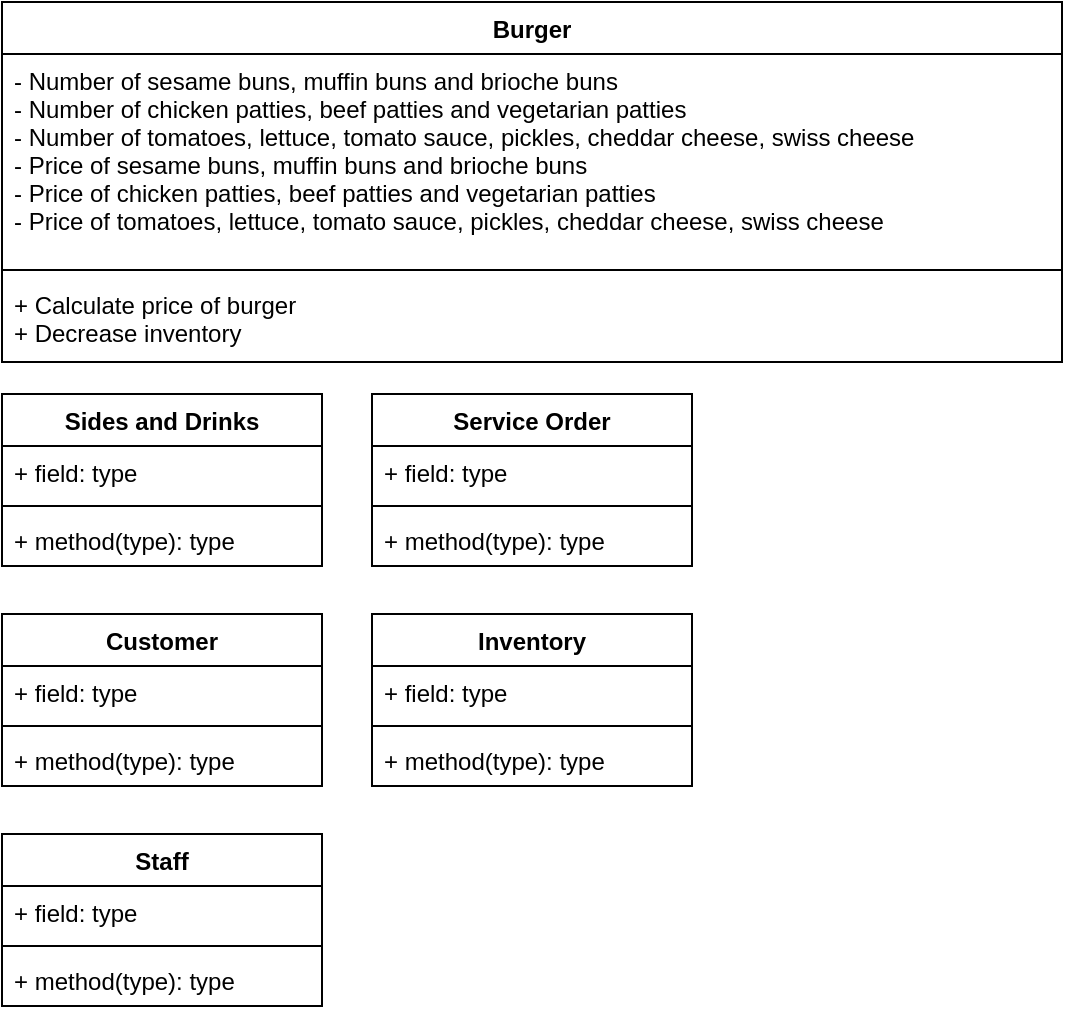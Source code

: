 <mxfile version="10.5.8" type="github"><diagram id="hB1E0TzIjqnDVcFWNVEk" name="Page-1"><mxGraphModel dx="1394" dy="739" grid="1" gridSize="10" guides="1" tooltips="1" connect="1" arrows="1" fold="1" page="1" pageScale="1" pageWidth="850" pageHeight="1100" math="0" shadow="0"><root><mxCell id="0"/><mxCell id="1" parent="0"/><mxCell id="kKkiIKWJgUM-u63rlvh--1" value="Burger" style="swimlane;fontStyle=1;align=center;verticalAlign=top;childLayout=stackLayout;horizontal=1;startSize=26;horizontalStack=0;resizeParent=1;resizeParentMax=0;resizeLast=0;collapsible=1;marginBottom=0;" parent="1" vertex="1"><mxGeometry x="30" y="24" width="530" height="180" as="geometry"/></mxCell><mxCell id="kKkiIKWJgUM-u63rlvh--2" value="- Number of sesame buns, muffin buns and brioche buns&#xA;- Number of chicken patties, beef patties and vegetarian patties&#xA;- Number of tomatoes, lettuce, tomato sauce, pickles, cheddar cheese, swiss cheese&#xA;- Price of sesame buns, muffin buns and brioche buns&#xA;- Price of chicken patties, beef patties and vegetarian patties&#xA;- Price of tomatoes, lettuce, tomato sauce, pickles, cheddar cheese, swiss cheese" style="text;strokeColor=none;fillColor=none;align=left;verticalAlign=top;spacingLeft=4;spacingRight=4;overflow=hidden;rotatable=0;points=[[0,0.5],[1,0.5]];portConstraint=eastwest;" parent="kKkiIKWJgUM-u63rlvh--1" vertex="1"><mxGeometry y="26" width="530" height="104" as="geometry"/></mxCell><mxCell id="kKkiIKWJgUM-u63rlvh--3" value="" style="line;strokeWidth=1;fillColor=none;align=left;verticalAlign=middle;spacingTop=-1;spacingLeft=3;spacingRight=3;rotatable=0;labelPosition=right;points=[];portConstraint=eastwest;" parent="kKkiIKWJgUM-u63rlvh--1" vertex="1"><mxGeometry y="130" width="530" height="8" as="geometry"/></mxCell><mxCell id="kKkiIKWJgUM-u63rlvh--4" value="+ Calculate price of burger&#xA;+ Decrease inventory&#xA; " style="text;strokeColor=none;fillColor=none;align=left;verticalAlign=top;spacingLeft=4;spacingRight=4;overflow=hidden;rotatable=0;points=[[0,0.5],[1,0.5]];portConstraint=eastwest;" parent="kKkiIKWJgUM-u63rlvh--1" vertex="1"><mxGeometry y="138" width="530" height="42" as="geometry"/></mxCell><mxCell id="l01WPTEDceX4tPIUeHJr-1" value="Sides and Drinks" style="swimlane;fontStyle=1;align=center;verticalAlign=top;childLayout=stackLayout;horizontal=1;startSize=26;horizontalStack=0;resizeParent=1;resizeParentMax=0;resizeLast=0;collapsible=1;marginBottom=0;" vertex="1" parent="1"><mxGeometry x="30" y="220" width="160" height="86" as="geometry"/></mxCell><mxCell id="l01WPTEDceX4tPIUeHJr-2" value="+ field: type" style="text;strokeColor=none;fillColor=none;align=left;verticalAlign=top;spacingLeft=4;spacingRight=4;overflow=hidden;rotatable=0;points=[[0,0.5],[1,0.5]];portConstraint=eastwest;" vertex="1" parent="l01WPTEDceX4tPIUeHJr-1"><mxGeometry y="26" width="160" height="26" as="geometry"/></mxCell><mxCell id="l01WPTEDceX4tPIUeHJr-3" value="" style="line;strokeWidth=1;fillColor=none;align=left;verticalAlign=middle;spacingTop=-1;spacingLeft=3;spacingRight=3;rotatable=0;labelPosition=right;points=[];portConstraint=eastwest;" vertex="1" parent="l01WPTEDceX4tPIUeHJr-1"><mxGeometry y="52" width="160" height="8" as="geometry"/></mxCell><mxCell id="l01WPTEDceX4tPIUeHJr-4" value="+ method(type): type" style="text;strokeColor=none;fillColor=none;align=left;verticalAlign=top;spacingLeft=4;spacingRight=4;overflow=hidden;rotatable=0;points=[[0,0.5],[1,0.5]];portConstraint=eastwest;" vertex="1" parent="l01WPTEDceX4tPIUeHJr-1"><mxGeometry y="60" width="160" height="26" as="geometry"/></mxCell><mxCell id="l01WPTEDceX4tPIUeHJr-5" value="Customer" style="swimlane;fontStyle=1;align=center;verticalAlign=top;childLayout=stackLayout;horizontal=1;startSize=26;horizontalStack=0;resizeParent=1;resizeParentMax=0;resizeLast=0;collapsible=1;marginBottom=0;" vertex="1" parent="1"><mxGeometry x="30" y="330" width="160" height="86" as="geometry"/></mxCell><mxCell id="l01WPTEDceX4tPIUeHJr-6" value="+ field: type" style="text;strokeColor=none;fillColor=none;align=left;verticalAlign=top;spacingLeft=4;spacingRight=4;overflow=hidden;rotatable=0;points=[[0,0.5],[1,0.5]];portConstraint=eastwest;" vertex="1" parent="l01WPTEDceX4tPIUeHJr-5"><mxGeometry y="26" width="160" height="26" as="geometry"/></mxCell><mxCell id="l01WPTEDceX4tPIUeHJr-7" value="" style="line;strokeWidth=1;fillColor=none;align=left;verticalAlign=middle;spacingTop=-1;spacingLeft=3;spacingRight=3;rotatable=0;labelPosition=right;points=[];portConstraint=eastwest;" vertex="1" parent="l01WPTEDceX4tPIUeHJr-5"><mxGeometry y="52" width="160" height="8" as="geometry"/></mxCell><mxCell id="l01WPTEDceX4tPIUeHJr-8" value="+ method(type): type" style="text;strokeColor=none;fillColor=none;align=left;verticalAlign=top;spacingLeft=4;spacingRight=4;overflow=hidden;rotatable=0;points=[[0,0.5],[1,0.5]];portConstraint=eastwest;" vertex="1" parent="l01WPTEDceX4tPIUeHJr-5"><mxGeometry y="60" width="160" height="26" as="geometry"/></mxCell><mxCell id="l01WPTEDceX4tPIUeHJr-9" value="Staff" style="swimlane;fontStyle=1;align=center;verticalAlign=top;childLayout=stackLayout;horizontal=1;startSize=26;horizontalStack=0;resizeParent=1;resizeParentMax=0;resizeLast=0;collapsible=1;marginBottom=0;" vertex="1" parent="1"><mxGeometry x="30" y="440" width="160" height="86" as="geometry"/></mxCell><mxCell id="l01WPTEDceX4tPIUeHJr-10" value="+ field: type" style="text;strokeColor=none;fillColor=none;align=left;verticalAlign=top;spacingLeft=4;spacingRight=4;overflow=hidden;rotatable=0;points=[[0,0.5],[1,0.5]];portConstraint=eastwest;" vertex="1" parent="l01WPTEDceX4tPIUeHJr-9"><mxGeometry y="26" width="160" height="26" as="geometry"/></mxCell><mxCell id="l01WPTEDceX4tPIUeHJr-11" value="" style="line;strokeWidth=1;fillColor=none;align=left;verticalAlign=middle;spacingTop=-1;spacingLeft=3;spacingRight=3;rotatable=0;labelPosition=right;points=[];portConstraint=eastwest;" vertex="1" parent="l01WPTEDceX4tPIUeHJr-9"><mxGeometry y="52" width="160" height="8" as="geometry"/></mxCell><mxCell id="l01WPTEDceX4tPIUeHJr-12" value="+ method(type): type" style="text;strokeColor=none;fillColor=none;align=left;verticalAlign=top;spacingLeft=4;spacingRight=4;overflow=hidden;rotatable=0;points=[[0,0.5],[1,0.5]];portConstraint=eastwest;" vertex="1" parent="l01WPTEDceX4tPIUeHJr-9"><mxGeometry y="60" width="160" height="26" as="geometry"/></mxCell><mxCell id="l01WPTEDceX4tPIUeHJr-13" value="Service Order" style="swimlane;fontStyle=1;align=center;verticalAlign=top;childLayout=stackLayout;horizontal=1;startSize=26;horizontalStack=0;resizeParent=1;resizeParentMax=0;resizeLast=0;collapsible=1;marginBottom=0;" vertex="1" parent="1"><mxGeometry x="215" y="220" width="160" height="86" as="geometry"/></mxCell><mxCell id="l01WPTEDceX4tPIUeHJr-14" value="+ field: type" style="text;strokeColor=none;fillColor=none;align=left;verticalAlign=top;spacingLeft=4;spacingRight=4;overflow=hidden;rotatable=0;points=[[0,0.5],[1,0.5]];portConstraint=eastwest;" vertex="1" parent="l01WPTEDceX4tPIUeHJr-13"><mxGeometry y="26" width="160" height="26" as="geometry"/></mxCell><mxCell id="l01WPTEDceX4tPIUeHJr-15" value="" style="line;strokeWidth=1;fillColor=none;align=left;verticalAlign=middle;spacingTop=-1;spacingLeft=3;spacingRight=3;rotatable=0;labelPosition=right;points=[];portConstraint=eastwest;" vertex="1" parent="l01WPTEDceX4tPIUeHJr-13"><mxGeometry y="52" width="160" height="8" as="geometry"/></mxCell><mxCell id="l01WPTEDceX4tPIUeHJr-16" value="+ method(type): type" style="text;strokeColor=none;fillColor=none;align=left;verticalAlign=top;spacingLeft=4;spacingRight=4;overflow=hidden;rotatable=0;points=[[0,0.5],[1,0.5]];portConstraint=eastwest;" vertex="1" parent="l01WPTEDceX4tPIUeHJr-13"><mxGeometry y="60" width="160" height="26" as="geometry"/></mxCell><mxCell id="l01WPTEDceX4tPIUeHJr-17" value="Inventory" style="swimlane;fontStyle=1;align=center;verticalAlign=top;childLayout=stackLayout;horizontal=1;startSize=26;horizontalStack=0;resizeParent=1;resizeParentMax=0;resizeLast=0;collapsible=1;marginBottom=0;" vertex="1" parent="1"><mxGeometry x="215" y="330" width="160" height="86" as="geometry"/></mxCell><mxCell id="l01WPTEDceX4tPIUeHJr-18" value="+ field: type" style="text;strokeColor=none;fillColor=none;align=left;verticalAlign=top;spacingLeft=4;spacingRight=4;overflow=hidden;rotatable=0;points=[[0,0.5],[1,0.5]];portConstraint=eastwest;" vertex="1" parent="l01WPTEDceX4tPIUeHJr-17"><mxGeometry y="26" width="160" height="26" as="geometry"/></mxCell><mxCell id="l01WPTEDceX4tPIUeHJr-19" value="" style="line;strokeWidth=1;fillColor=none;align=left;verticalAlign=middle;spacingTop=-1;spacingLeft=3;spacingRight=3;rotatable=0;labelPosition=right;points=[];portConstraint=eastwest;" vertex="1" parent="l01WPTEDceX4tPIUeHJr-17"><mxGeometry y="52" width="160" height="8" as="geometry"/></mxCell><mxCell id="l01WPTEDceX4tPIUeHJr-20" value="+ method(type): type" style="text;strokeColor=none;fillColor=none;align=left;verticalAlign=top;spacingLeft=4;spacingRight=4;overflow=hidden;rotatable=0;points=[[0,0.5],[1,0.5]];portConstraint=eastwest;" vertex="1" parent="l01WPTEDceX4tPIUeHJr-17"><mxGeometry y="60" width="160" height="26" as="geometry"/></mxCell></root></mxGraphModel></diagram></mxfile>